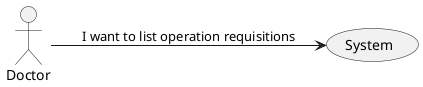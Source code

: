 @startuml Use case diagram
left to right direction
skinparam packageStyle rectangle

actor "Doctor" as u

usecase "System" as UC2


u --> UC2 : "I want to list operation requisitions"
@enduml
